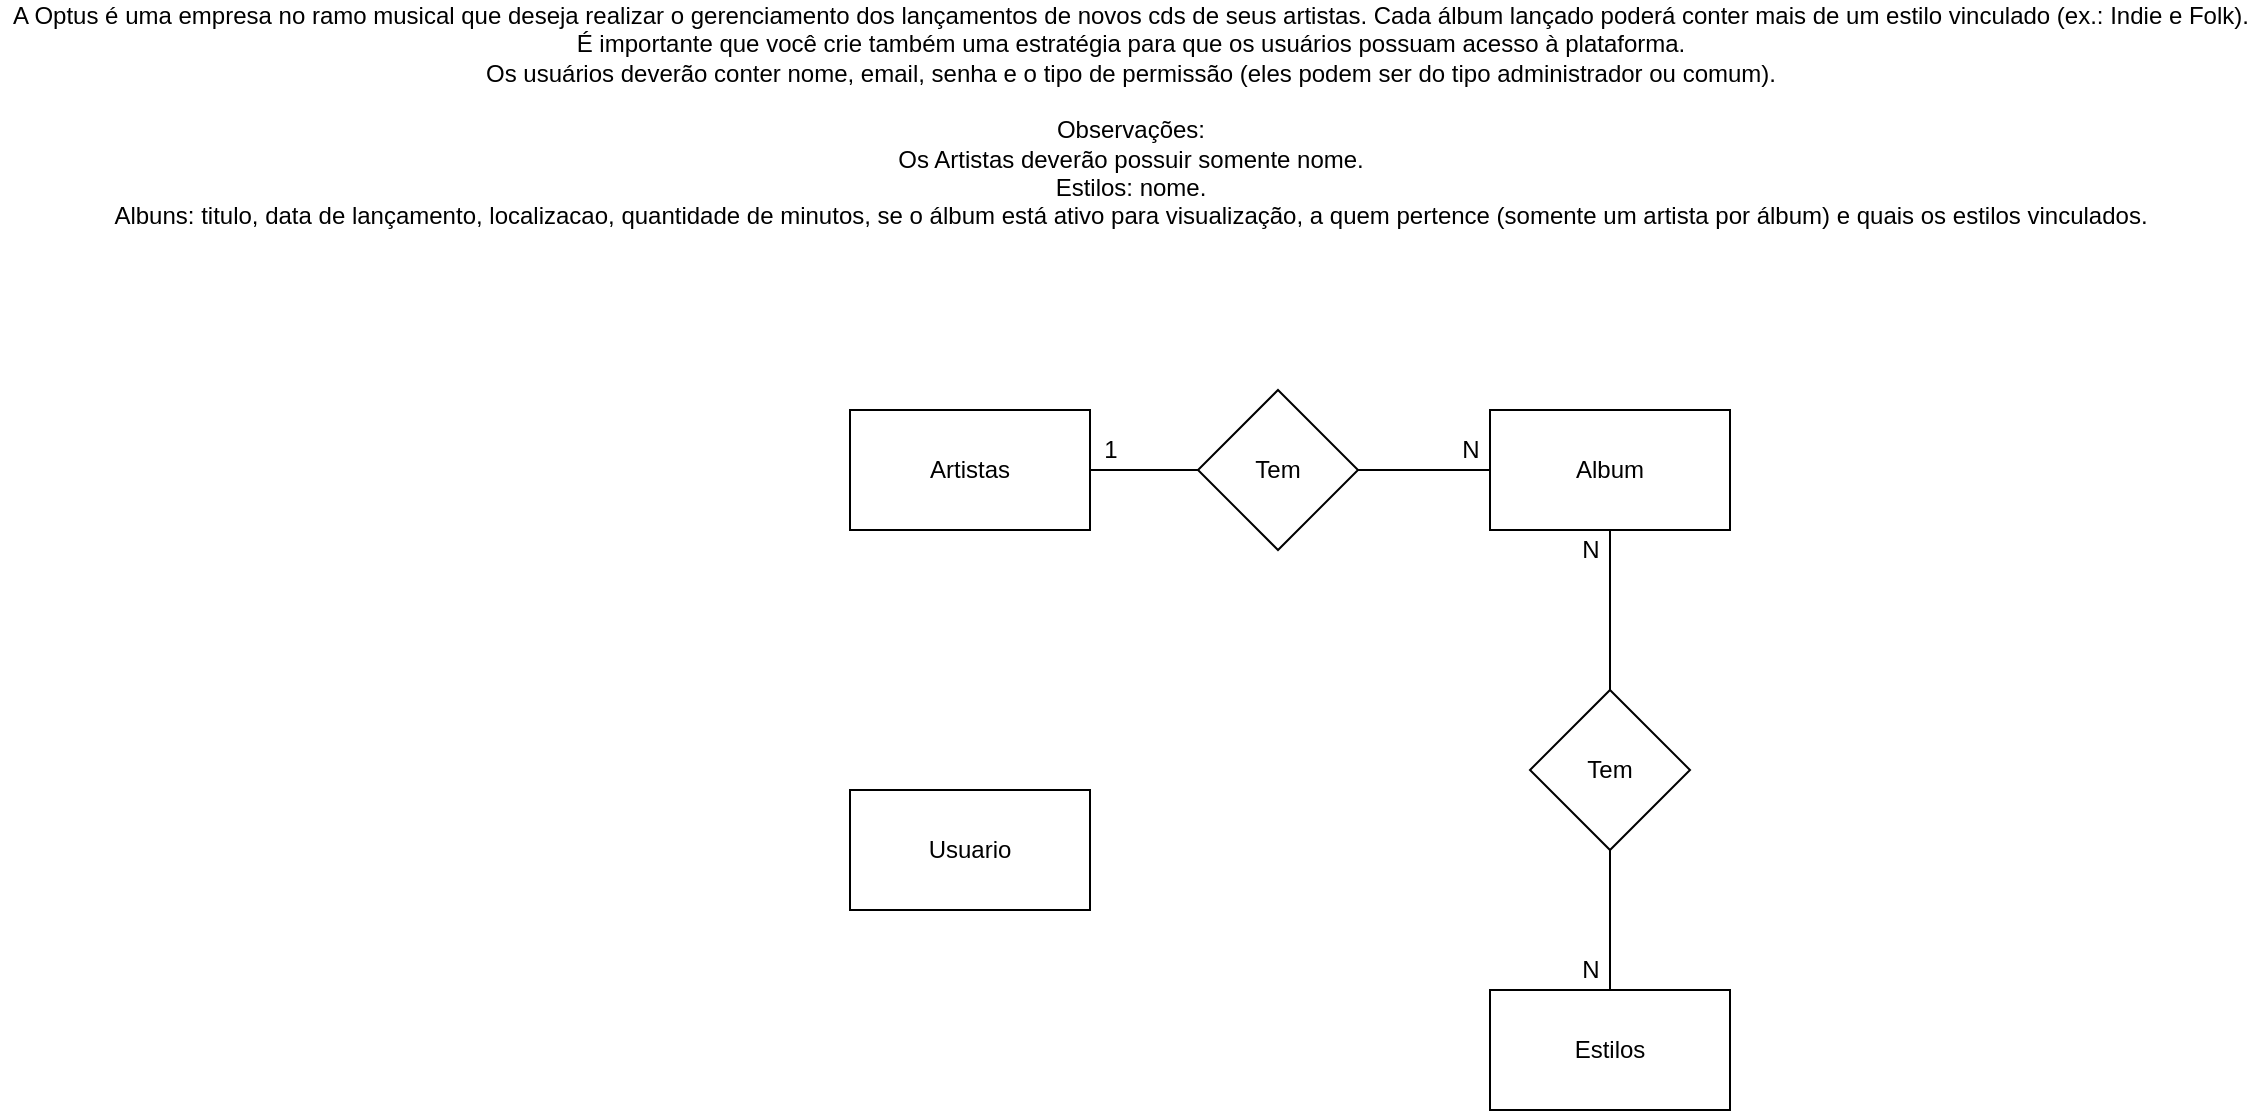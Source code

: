 <mxfile version="14.4.3" type="device" pages="2"><diagram id="advkUXlu_8pE-ZaOyPoJ" name="Page-1"><mxGraphModel dx="2012" dy="662" grid="1" gridSize="10" guides="1" tooltips="1" connect="1" arrows="1" fold="1" page="1" pageScale="1" pageWidth="827" pageHeight="1169" math="0" shadow="0"><root><mxCell id="0"/><mxCell id="1" parent="0"/><mxCell id="mKBAxjcfQjeV3LYiC5Y_-1" value="&lt;div&gt;A Optus é uma empresa no ramo musical que deseja realizar o gerenciamento dos lançamentos de novos cds de seus artistas. Cada álbum lançado poderá conter mais de um estilo vinculado (ex.: Indie e Folk).&lt;/div&gt;&lt;div&gt;É importante que você crie também uma estratégia para que os usuários possuam acesso à plataforma.&lt;/div&gt;&lt;div&gt;Os usuários deverão conter nome, email, senha e o tipo de permissão (eles podem ser do tipo administrador ou comum).&lt;/div&gt;&lt;div&gt;&lt;br&gt;&lt;/div&gt;&lt;div&gt;Observações:&lt;/div&gt;&lt;div&gt;Os Artistas deverão possuir somente nome.&lt;/div&gt;&lt;div&gt;Estilos: nome.&lt;/div&gt;&lt;div&gt;Albuns: titulo, data de lançamento, localizacao, quantidade de minutos, se o álbum está ativo para visualização, a quem pertence (somente um artista por álbum) e quais os estilos vinculados.&lt;/div&gt;&lt;div&gt;&lt;br&gt;&lt;/div&gt;" style="text;html=1;align=center;verticalAlign=middle;resizable=0;points=[];autosize=1;" vertex="1" parent="1"><mxGeometry x="-265" y="45" width="1130" height="130" as="geometry"/></mxCell><mxCell id="mKBAxjcfQjeV3LYiC5Y_-25" value="" style="edgeStyle=orthogonalEdgeStyle;rounded=0;orthogonalLoop=1;jettySize=auto;html=1;endArrow=none;endFill=0;" edge="1" parent="1" source="mKBAxjcfQjeV3LYiC5Y_-2" target="mKBAxjcfQjeV3LYiC5Y_-17"><mxGeometry relative="1" as="geometry"/></mxCell><mxCell id="mKBAxjcfQjeV3LYiC5Y_-2" value="Album" style="whiteSpace=wrap;html=1;" vertex="1" parent="1"><mxGeometry x="480" y="250" width="120" height="60" as="geometry"/></mxCell><mxCell id="mKBAxjcfQjeV3LYiC5Y_-4" value="Usuario" style="whiteSpace=wrap;html=1;" vertex="1" parent="1"><mxGeometry x="160" y="440" width="120" height="60" as="geometry"/></mxCell><mxCell id="mKBAxjcfQjeV3LYiC5Y_-8" value="Artistas" style="whiteSpace=wrap;html=1;" vertex="1" parent="1"><mxGeometry x="160" y="250" width="120" height="60" as="geometry"/></mxCell><mxCell id="mKBAxjcfQjeV3LYiC5Y_-24" value="" style="edgeStyle=orthogonalEdgeStyle;rounded=0;orthogonalLoop=1;jettySize=auto;html=1;endArrow=none;endFill=0;" edge="1" parent="1" source="mKBAxjcfQjeV3LYiC5Y_-9" target="mKBAxjcfQjeV3LYiC5Y_-22"><mxGeometry relative="1" as="geometry"/></mxCell><mxCell id="mKBAxjcfQjeV3LYiC5Y_-9" value="Estilos" style="whiteSpace=wrap;html=1;" vertex="1" parent="1"><mxGeometry x="480" y="540" width="120" height="60" as="geometry"/></mxCell><mxCell id="mKBAxjcfQjeV3LYiC5Y_-16" value="1" style="text;html=1;align=center;verticalAlign=middle;resizable=0;points=[];autosize=1;" vertex="1" parent="1"><mxGeometry x="280" y="260" width="20" height="20" as="geometry"/></mxCell><mxCell id="mKBAxjcfQjeV3LYiC5Y_-18" value="" style="edgeStyle=orthogonalEdgeStyle;rounded=0;orthogonalLoop=1;jettySize=auto;html=1;endArrow=none;endFill=0;" edge="1" parent="1" source="mKBAxjcfQjeV3LYiC5Y_-17" target="mKBAxjcfQjeV3LYiC5Y_-8"><mxGeometry relative="1" as="geometry"/></mxCell><mxCell id="mKBAxjcfQjeV3LYiC5Y_-19" value="" style="edgeStyle=orthogonalEdgeStyle;rounded=0;orthogonalLoop=1;jettySize=auto;html=1;endArrow=none;endFill=0;" edge="1" parent="1" source="mKBAxjcfQjeV3LYiC5Y_-17" target="mKBAxjcfQjeV3LYiC5Y_-2"><mxGeometry relative="1" as="geometry"/></mxCell><mxCell id="mKBAxjcfQjeV3LYiC5Y_-17" value="Tem" style="rhombus;whiteSpace=wrap;html=1;" vertex="1" parent="1"><mxGeometry x="334" y="240" width="80" height="80" as="geometry"/></mxCell><mxCell id="mKBAxjcfQjeV3LYiC5Y_-20" value="N" style="text;html=1;align=center;verticalAlign=middle;resizable=0;points=[];autosize=1;" vertex="1" parent="1"><mxGeometry x="460" y="260" width="20" height="20" as="geometry"/></mxCell><mxCell id="mKBAxjcfQjeV3LYiC5Y_-23" value="" style="edgeStyle=orthogonalEdgeStyle;rounded=0;orthogonalLoop=1;jettySize=auto;html=1;endArrow=none;endFill=0;" edge="1" parent="1" source="mKBAxjcfQjeV3LYiC5Y_-22" target="mKBAxjcfQjeV3LYiC5Y_-2"><mxGeometry relative="1" as="geometry"/></mxCell><mxCell id="mKBAxjcfQjeV3LYiC5Y_-22" value="Tem" style="rhombus;whiteSpace=wrap;html=1;" vertex="1" parent="1"><mxGeometry x="500" y="390" width="80" height="80" as="geometry"/></mxCell><mxCell id="mKBAxjcfQjeV3LYiC5Y_-27" value="N" style="text;html=1;align=center;verticalAlign=middle;resizable=0;points=[];autosize=1;" vertex="1" parent="1"><mxGeometry x="520" y="310" width="20" height="20" as="geometry"/></mxCell><mxCell id="mKBAxjcfQjeV3LYiC5Y_-29" value="N" style="text;html=1;align=center;verticalAlign=middle;resizable=0;points=[];autosize=1;" vertex="1" parent="1"><mxGeometry x="520" y="520" width="20" height="20" as="geometry"/></mxCell></root></mxGraphModel></diagram><diagram id="kFU8PO_DucWthXR6L2xb" name="Page-2"><mxGraphModel dx="1422" dy="794" grid="1" gridSize="10" guides="1" tooltips="1" connect="1" arrows="1" fold="1" page="1" pageScale="1" pageWidth="827" pageHeight="1169" math="0" shadow="0"><root><mxCell id="Ut54JTg2vyGY_7yBM1Sn-0"/><mxCell id="Ut54JTg2vyGY_7yBM1Sn-1" parent="Ut54JTg2vyGY_7yBM1Sn-0"/><mxCell id="_aAdcAtg879aGw7TQQk--0" value="Album" style="shape=table;startSize=30;container=1;collapsible=1;childLayout=tableLayout;fixedRows=1;rowLines=0;fontStyle=1;align=center;resizeLast=1;" vertex="1" parent="Ut54JTg2vyGY_7yBM1Sn-1"><mxGeometry x="324" y="80" width="180" height="310" as="geometry"/></mxCell><mxCell id="_aAdcAtg879aGw7TQQk--1" value="" style="shape=partialRectangle;collapsible=0;dropTarget=0;pointerEvents=0;fillColor=none;top=0;left=0;bottom=0;right=0;points=[[0,0.5],[1,0.5]];portConstraint=eastwest;" vertex="1" parent="_aAdcAtg879aGw7TQQk--0"><mxGeometry y="30" width="180" height="30" as="geometry"/></mxCell><mxCell id="_aAdcAtg879aGw7TQQk--2" value="PK" style="shape=partialRectangle;connectable=0;fillColor=none;top=0;left=0;bottom=0;right=0;fontStyle=1;overflow=hidden;" vertex="1" parent="_aAdcAtg879aGw7TQQk--1"><mxGeometry width="56" height="30" as="geometry"/></mxCell><mxCell id="_aAdcAtg879aGw7TQQk--3" value="IDAlbum" style="shape=partialRectangle;connectable=0;fillColor=none;top=0;left=0;bottom=0;right=0;align=left;spacingLeft=6;fontStyle=5;overflow=hidden;" vertex="1" parent="_aAdcAtg879aGw7TQQk--1"><mxGeometry x="56" width="124" height="30" as="geometry"/></mxCell><mxCell id="76BSl8tL5gBUvri7qABh-1" value="" style="shape=partialRectangle;collapsible=0;dropTarget=0;pointerEvents=0;fillColor=none;top=0;left=0;bottom=0;right=0;points=[[0,0.5],[1,0.5]];portConstraint=eastwest;" vertex="1" parent="_aAdcAtg879aGw7TQQk--0"><mxGeometry y="60" width="180" height="30" as="geometry"/></mxCell><mxCell id="76BSl8tL5gBUvri7qABh-2" value="FK" style="shape=partialRectangle;connectable=0;fillColor=none;top=0;left=0;bottom=0;right=0;fontStyle=1;overflow=hidden;" vertex="1" parent="76BSl8tL5gBUvri7qABh-1"><mxGeometry width="56" height="30" as="geometry"/></mxCell><mxCell id="76BSl8tL5gBUvri7qABh-3" value="IDArtistas" style="shape=partialRectangle;connectable=0;fillColor=none;top=0;left=0;bottom=0;right=0;align=left;spacingLeft=6;fontStyle=5;overflow=hidden;" vertex="1" parent="76BSl8tL5gBUvri7qABh-1"><mxGeometry x="56" width="124" height="30" as="geometry"/></mxCell><mxCell id="_aAdcAtg879aGw7TQQk--7" value="" style="shape=partialRectangle;collapsible=0;dropTarget=0;pointerEvents=0;fillColor=none;top=0;left=0;bottom=0;right=0;points=[[0,0.5],[1,0.5]];portConstraint=eastwest;" vertex="1" parent="_aAdcAtg879aGw7TQQk--0"><mxGeometry y="90" width="180" height="30" as="geometry"/></mxCell><mxCell id="_aAdcAtg879aGw7TQQk--8" value="" style="shape=partialRectangle;connectable=0;fillColor=none;top=0;left=0;bottom=0;right=0;editable=1;overflow=hidden;" vertex="1" parent="_aAdcAtg879aGw7TQQk--7"><mxGeometry width="56" height="30" as="geometry"/></mxCell><mxCell id="_aAdcAtg879aGw7TQQk--9" value="Titulo" style="shape=partialRectangle;connectable=0;fillColor=none;top=0;left=0;bottom=0;right=0;align=left;spacingLeft=6;overflow=hidden;" vertex="1" parent="_aAdcAtg879aGw7TQQk--7"><mxGeometry x="56" width="124" height="30" as="geometry"/></mxCell><mxCell id="UGlyQ1Zcsnyn_oyDk9oR-0" value="" style="shape=partialRectangle;collapsible=0;dropTarget=0;pointerEvents=0;fillColor=none;top=0;left=0;bottom=0;right=0;points=[[0,0.5],[1,0.5]];portConstraint=eastwest;" vertex="1" parent="_aAdcAtg879aGw7TQQk--0"><mxGeometry y="120" width="180" height="30" as="geometry"/></mxCell><mxCell id="UGlyQ1Zcsnyn_oyDk9oR-1" value="" style="shape=partialRectangle;connectable=0;fillColor=none;top=0;left=0;bottom=0;right=0;editable=1;overflow=hidden;" vertex="1" parent="UGlyQ1Zcsnyn_oyDk9oR-0"><mxGeometry width="56" height="30" as="geometry"/></mxCell><mxCell id="UGlyQ1Zcsnyn_oyDk9oR-2" value="DataLancamento" style="shape=partialRectangle;connectable=0;fillColor=none;top=0;left=0;bottom=0;right=0;align=left;spacingLeft=6;overflow=hidden;" vertex="1" parent="UGlyQ1Zcsnyn_oyDk9oR-0"><mxGeometry x="56" width="124" height="30" as="geometry"/></mxCell><mxCell id="bUFUUVqchfYxjeDgYITA-0" value="" style="shape=partialRectangle;collapsible=0;dropTarget=0;pointerEvents=0;fillColor=none;top=0;left=0;bottom=0;right=0;points=[[0,0.5],[1,0.5]];portConstraint=eastwest;" vertex="1" parent="_aAdcAtg879aGw7TQQk--0"><mxGeometry y="150" width="180" height="30" as="geometry"/></mxCell><mxCell id="bUFUUVqchfYxjeDgYITA-1" value="" style="shape=partialRectangle;connectable=0;fillColor=none;top=0;left=0;bottom=0;right=0;editable=1;overflow=hidden;" vertex="1" parent="bUFUUVqchfYxjeDgYITA-0"><mxGeometry width="56" height="30" as="geometry"/></mxCell><mxCell id="bUFUUVqchfYxjeDgYITA-2" value="Localização" style="shape=partialRectangle;connectable=0;fillColor=none;top=0;left=0;bottom=0;right=0;align=left;spacingLeft=6;overflow=hidden;" vertex="1" parent="bUFUUVqchfYxjeDgYITA-0"><mxGeometry x="56" width="124" height="30" as="geometry"/></mxCell><mxCell id="FJ6h0UFkSGw_mgrkRA9M-0" value="" style="shape=partialRectangle;collapsible=0;dropTarget=0;pointerEvents=0;fillColor=none;top=0;left=0;bottom=0;right=0;points=[[0,0.5],[1,0.5]];portConstraint=eastwest;" vertex="1" parent="_aAdcAtg879aGw7TQQk--0"><mxGeometry y="180" width="180" height="30" as="geometry"/></mxCell><mxCell id="FJ6h0UFkSGw_mgrkRA9M-1" value="" style="shape=partialRectangle;connectable=0;fillColor=none;top=0;left=0;bottom=0;right=0;editable=1;overflow=hidden;" vertex="1" parent="FJ6h0UFkSGw_mgrkRA9M-0"><mxGeometry width="56" height="30" as="geometry"/></mxCell><mxCell id="FJ6h0UFkSGw_mgrkRA9M-2" value="Quantidade de min." style="shape=partialRectangle;connectable=0;fillColor=none;top=0;left=0;bottom=0;right=0;align=left;spacingLeft=6;overflow=hidden;" vertex="1" parent="FJ6h0UFkSGw_mgrkRA9M-0"><mxGeometry x="56" width="124" height="30" as="geometry"/></mxCell><mxCell id="yhG9aryrZdjAo7Ia584C-0" value="" style="shape=partialRectangle;collapsible=0;dropTarget=0;pointerEvents=0;fillColor=none;top=0;left=0;bottom=0;right=0;points=[[0,0.5],[1,0.5]];portConstraint=eastwest;" vertex="1" parent="_aAdcAtg879aGw7TQQk--0"><mxGeometry y="210" width="180" height="30" as="geometry"/></mxCell><mxCell id="yhG9aryrZdjAo7Ia584C-1" value="" style="shape=partialRectangle;connectable=0;fillColor=none;top=0;left=0;bottom=0;right=0;editable=1;overflow=hidden;" vertex="1" parent="yhG9aryrZdjAo7Ia584C-0"><mxGeometry width="56" height="30" as="geometry"/></mxCell><mxCell id="yhG9aryrZdjAo7Ia584C-2" value="Ativo ou não" style="shape=partialRectangle;connectable=0;fillColor=none;top=0;left=0;bottom=0;right=0;align=left;spacingLeft=6;overflow=hidden;" vertex="1" parent="yhG9aryrZdjAo7Ia584C-0"><mxGeometry x="56" width="124" height="30" as="geometry"/></mxCell><mxCell id="C4iFhGQ_Sf-QBYOGpHyL-0" value="" style="shape=partialRectangle;collapsible=0;dropTarget=0;pointerEvents=0;fillColor=none;top=0;left=0;bottom=0;right=0;points=[[0,0.5],[1,0.5]];portConstraint=eastwest;" vertex="1" parent="_aAdcAtg879aGw7TQQk--0"><mxGeometry y="240" width="180" height="30" as="geometry"/></mxCell><mxCell id="C4iFhGQ_Sf-QBYOGpHyL-1" value="" style="shape=partialRectangle;connectable=0;fillColor=none;top=0;left=0;bottom=0;right=0;editable=1;overflow=hidden;" vertex="1" parent="C4iFhGQ_Sf-QBYOGpHyL-0"><mxGeometry width="56" height="30" as="geometry"/></mxCell><mxCell id="C4iFhGQ_Sf-QBYOGpHyL-2" value="Compositor" style="shape=partialRectangle;connectable=0;fillColor=none;top=0;left=0;bottom=0;right=0;align=left;spacingLeft=6;overflow=hidden;" vertex="1" parent="C4iFhGQ_Sf-QBYOGpHyL-0"><mxGeometry x="56" width="124" height="30" as="geometry"/></mxCell><mxCell id="KqdzWZ8Li6Vx0hA9w0V_-0" value="" style="shape=partialRectangle;collapsible=0;dropTarget=0;pointerEvents=0;fillColor=none;top=0;left=0;bottom=0;right=0;points=[[0,0.5],[1,0.5]];portConstraint=eastwest;" vertex="1" parent="_aAdcAtg879aGw7TQQk--0"><mxGeometry y="270" width="180" height="30" as="geometry"/></mxCell><mxCell id="KqdzWZ8Li6Vx0hA9w0V_-1" value="" style="shape=partialRectangle;connectable=0;fillColor=none;top=0;left=0;bottom=0;right=0;editable=1;overflow=hidden;" vertex="1" parent="KqdzWZ8Li6Vx0hA9w0V_-0"><mxGeometry width="56" height="30" as="geometry"/></mxCell><mxCell id="KqdzWZ8Li6Vx0hA9w0V_-2" value="Estilos vinculados" style="shape=partialRectangle;connectable=0;fillColor=none;top=0;left=0;bottom=0;right=0;align=left;spacingLeft=6;overflow=hidden;" vertex="1" parent="KqdzWZ8Li6Vx0hA9w0V_-0"><mxGeometry x="56" width="124" height="30" as="geometry"/></mxCell><mxCell id="wFsiSLpTTDGNGTcfz6b7-0" value="Usuario" style="shape=table;startSize=30;container=1;collapsible=1;childLayout=tableLayout;fixedRows=1;rowLines=0;fontStyle=1;align=center;resizeLast=1;" vertex="1" parent="Ut54JTg2vyGY_7yBM1Sn-1"><mxGeometry x="40" y="240" width="180" height="190" as="geometry"/></mxCell><mxCell id="wFsiSLpTTDGNGTcfz6b7-1" value="" style="shape=partialRectangle;collapsible=0;dropTarget=0;pointerEvents=0;fillColor=none;top=0;left=0;bottom=0;right=0;points=[[0,0.5],[1,0.5]];portConstraint=eastwest;" vertex="1" parent="wFsiSLpTTDGNGTcfz6b7-0"><mxGeometry y="30" width="180" height="30" as="geometry"/></mxCell><mxCell id="wFsiSLpTTDGNGTcfz6b7-2" value="PK" style="shape=partialRectangle;connectable=0;fillColor=none;top=0;left=0;bottom=0;right=0;fontStyle=1;overflow=hidden;" vertex="1" parent="wFsiSLpTTDGNGTcfz6b7-1"><mxGeometry width="60" height="30" as="geometry"/></mxCell><mxCell id="wFsiSLpTTDGNGTcfz6b7-3" value="IDUsuario" style="shape=partialRectangle;connectable=0;fillColor=none;top=0;left=0;bottom=0;right=0;align=left;spacingLeft=6;fontStyle=5;overflow=hidden;" vertex="1" parent="wFsiSLpTTDGNGTcfz6b7-1"><mxGeometry x="60" width="120" height="30" as="geometry"/></mxCell><mxCell id="wFsiSLpTTDGNGTcfz6b7-7" value="" style="shape=partialRectangle;collapsible=0;dropTarget=0;pointerEvents=0;fillColor=none;top=0;left=0;bottom=0;right=0;points=[[0,0.5],[1,0.5]];portConstraint=eastwest;" vertex="1" parent="wFsiSLpTTDGNGTcfz6b7-0"><mxGeometry y="60" width="180" height="30" as="geometry"/></mxCell><mxCell id="wFsiSLpTTDGNGTcfz6b7-8" value="" style="shape=partialRectangle;connectable=0;fillColor=none;top=0;left=0;bottom=0;right=0;editable=1;overflow=hidden;" vertex="1" parent="wFsiSLpTTDGNGTcfz6b7-7"><mxGeometry width="60" height="30" as="geometry"/></mxCell><mxCell id="wFsiSLpTTDGNGTcfz6b7-9" value="Nome" style="shape=partialRectangle;connectable=0;fillColor=none;top=0;left=0;bottom=0;right=0;align=left;spacingLeft=6;overflow=hidden;" vertex="1" parent="wFsiSLpTTDGNGTcfz6b7-7"><mxGeometry x="60" width="120" height="30" as="geometry"/></mxCell><mxCell id="gXFKgFdyzARGE0cjefDV-0" value="" style="shape=partialRectangle;collapsible=0;dropTarget=0;pointerEvents=0;fillColor=none;top=0;left=0;bottom=0;right=0;points=[[0,0.5],[1,0.5]];portConstraint=eastwest;" vertex="1" parent="wFsiSLpTTDGNGTcfz6b7-0"><mxGeometry y="90" width="180" height="30" as="geometry"/></mxCell><mxCell id="gXFKgFdyzARGE0cjefDV-1" value="" style="shape=partialRectangle;connectable=0;fillColor=none;top=0;left=0;bottom=0;right=0;editable=1;overflow=hidden;" vertex="1" parent="gXFKgFdyzARGE0cjefDV-0"><mxGeometry width="60" height="30" as="geometry"/></mxCell><mxCell id="gXFKgFdyzARGE0cjefDV-2" value="Email" style="shape=partialRectangle;connectable=0;fillColor=none;top=0;left=0;bottom=0;right=0;align=left;spacingLeft=6;overflow=hidden;" vertex="1" parent="gXFKgFdyzARGE0cjefDV-0"><mxGeometry x="60" width="120" height="30" as="geometry"/></mxCell><mxCell id="d2MHkqWnhfiHxp_svihJ-0" value="" style="shape=partialRectangle;collapsible=0;dropTarget=0;pointerEvents=0;fillColor=none;top=0;left=0;bottom=0;right=0;points=[[0,0.5],[1,0.5]];portConstraint=eastwest;" vertex="1" parent="wFsiSLpTTDGNGTcfz6b7-0"><mxGeometry y="120" width="180" height="30" as="geometry"/></mxCell><mxCell id="d2MHkqWnhfiHxp_svihJ-1" value="" style="shape=partialRectangle;connectable=0;fillColor=none;top=0;left=0;bottom=0;right=0;editable=1;overflow=hidden;" vertex="1" parent="d2MHkqWnhfiHxp_svihJ-0"><mxGeometry width="60" height="30" as="geometry"/></mxCell><mxCell id="d2MHkqWnhfiHxp_svihJ-2" value="Senha" style="shape=partialRectangle;connectable=0;fillColor=none;top=0;left=0;bottom=0;right=0;align=left;spacingLeft=6;overflow=hidden;" vertex="1" parent="d2MHkqWnhfiHxp_svihJ-0"><mxGeometry x="60" width="120" height="30" as="geometry"/></mxCell><mxCell id="ONOG7b_rtwRtzR2uc4qc-0" value="" style="shape=partialRectangle;collapsible=0;dropTarget=0;pointerEvents=0;fillColor=none;top=0;left=0;bottom=0;right=0;points=[[0,0.5],[1,0.5]];portConstraint=eastwest;" vertex="1" parent="wFsiSLpTTDGNGTcfz6b7-0"><mxGeometry y="150" width="180" height="30" as="geometry"/></mxCell><mxCell id="ONOG7b_rtwRtzR2uc4qc-1" value="" style="shape=partialRectangle;connectable=0;fillColor=none;top=0;left=0;bottom=0;right=0;editable=1;overflow=hidden;" vertex="1" parent="ONOG7b_rtwRtzR2uc4qc-0"><mxGeometry width="60" height="30" as="geometry"/></mxCell><mxCell id="ONOG7b_rtwRtzR2uc4qc-2" value="Tipo de permissão" style="shape=partialRectangle;connectable=0;fillColor=none;top=0;left=0;bottom=0;right=0;align=left;spacingLeft=6;overflow=hidden;" vertex="1" parent="ONOG7b_rtwRtzR2uc4qc-0"><mxGeometry x="60" width="120" height="30" as="geometry"/></mxCell><mxCell id="L74dpde9D2XyWWOXzheL-6" value="Artista" style="shape=table;startSize=30;container=1;collapsible=1;childLayout=tableLayout;fixedRows=1;rowLines=0;fontStyle=1;align=center;resizeLast=1;" vertex="1" parent="Ut54JTg2vyGY_7yBM1Sn-1"><mxGeometry x="40" y="80" width="180" height="100" as="geometry"/></mxCell><mxCell id="L74dpde9D2XyWWOXzheL-7" value="" style="shape=partialRectangle;collapsible=0;dropTarget=0;pointerEvents=0;fillColor=none;top=0;left=0;bottom=0;right=0;points=[[0,0.5],[1,0.5]];portConstraint=eastwest;" vertex="1" parent="L74dpde9D2XyWWOXzheL-6"><mxGeometry y="30" width="180" height="30" as="geometry"/></mxCell><mxCell id="L74dpde9D2XyWWOXzheL-8" value="PK" style="shape=partialRectangle;connectable=0;fillColor=none;top=0;left=0;bottom=0;right=0;fontStyle=1;overflow=hidden;" vertex="1" parent="L74dpde9D2XyWWOXzheL-7"><mxGeometry width="60" height="30" as="geometry"/></mxCell><mxCell id="L74dpde9D2XyWWOXzheL-9" value="IDArtista" style="shape=partialRectangle;connectable=0;fillColor=none;top=0;left=0;bottom=0;right=0;align=left;spacingLeft=6;fontStyle=5;overflow=hidden;" vertex="1" parent="L74dpde9D2XyWWOXzheL-7"><mxGeometry x="60" width="120" height="30" as="geometry"/></mxCell><mxCell id="L74dpde9D2XyWWOXzheL-13" value="" style="shape=partialRectangle;collapsible=0;dropTarget=0;pointerEvents=0;fillColor=none;top=0;left=0;bottom=0;right=0;points=[[0,0.5],[1,0.5]];portConstraint=eastwest;" vertex="1" parent="L74dpde9D2XyWWOXzheL-6"><mxGeometry y="60" width="180" height="30" as="geometry"/></mxCell><mxCell id="L74dpde9D2XyWWOXzheL-14" value="" style="shape=partialRectangle;connectable=0;fillColor=none;top=0;left=0;bottom=0;right=0;editable=1;overflow=hidden;" vertex="1" parent="L74dpde9D2XyWWOXzheL-13"><mxGeometry width="60" height="30" as="geometry"/></mxCell><mxCell id="L74dpde9D2XyWWOXzheL-15" value="Fucionario" style="shape=partialRectangle;connectable=0;fillColor=none;top=0;left=0;bottom=0;right=0;align=left;spacingLeft=6;overflow=hidden;" vertex="1" parent="L74dpde9D2XyWWOXzheL-13"><mxGeometry x="60" width="120" height="30" as="geometry"/></mxCell><mxCell id="6UDB_xq7S8Ww7DaDHmlY-0" value="Estilo" style="shape=table;startSize=30;container=1;collapsible=1;childLayout=tableLayout;fixedRows=1;rowLines=0;fontStyle=1;align=center;resizeLast=1;" vertex="1" parent="Ut54JTg2vyGY_7yBM1Sn-1"><mxGeometry x="340" y="440" width="180" height="100" as="geometry"/></mxCell><mxCell id="6UDB_xq7S8Ww7DaDHmlY-1" value="" style="shape=partialRectangle;collapsible=0;dropTarget=0;pointerEvents=0;fillColor=none;top=0;left=0;bottom=0;right=0;points=[[0,0.5],[1,0.5]];portConstraint=eastwest;" vertex="1" parent="6UDB_xq7S8Ww7DaDHmlY-0"><mxGeometry y="30" width="180" height="30" as="geometry"/></mxCell><mxCell id="6UDB_xq7S8Ww7DaDHmlY-2" value="PK" style="shape=partialRectangle;connectable=0;fillColor=none;top=0;left=0;bottom=0;right=0;fontStyle=1;overflow=hidden;" vertex="1" parent="6UDB_xq7S8Ww7DaDHmlY-1"><mxGeometry width="60" height="30" as="geometry"/></mxCell><mxCell id="6UDB_xq7S8Ww7DaDHmlY-3" value="IDEstilo" style="shape=partialRectangle;connectable=0;fillColor=none;top=0;left=0;bottom=0;right=0;align=left;spacingLeft=6;fontStyle=5;overflow=hidden;" vertex="1" parent="6UDB_xq7S8Ww7DaDHmlY-1"><mxGeometry x="60" width="120" height="30" as="geometry"/></mxCell><mxCell id="6UDB_xq7S8Ww7DaDHmlY-7" value="" style="shape=partialRectangle;collapsible=0;dropTarget=0;pointerEvents=0;fillColor=none;top=0;left=0;bottom=0;right=0;points=[[0,0.5],[1,0.5]];portConstraint=eastwest;" vertex="1" parent="6UDB_xq7S8Ww7DaDHmlY-0"><mxGeometry y="60" width="180" height="30" as="geometry"/></mxCell><mxCell id="6UDB_xq7S8Ww7DaDHmlY-8" value="" style="shape=partialRectangle;connectable=0;fillColor=none;top=0;left=0;bottom=0;right=0;editable=1;overflow=hidden;" vertex="1" parent="6UDB_xq7S8Ww7DaDHmlY-7"><mxGeometry width="60" height="30" as="geometry"/></mxCell><mxCell id="6UDB_xq7S8Ww7DaDHmlY-9" value="Nome" style="shape=partialRectangle;connectable=0;fillColor=none;top=0;left=0;bottom=0;right=0;align=left;spacingLeft=6;overflow=hidden;" vertex="1" parent="6UDB_xq7S8Ww7DaDHmlY-7"><mxGeometry x="60" width="120" height="30" as="geometry"/></mxCell><mxCell id="08LHJKvU4MnS0iFXZ07Q-0" value="" style="edgeStyle=entityRelationEdgeStyle;fontSize=12;html=1;endArrow=ERoneToMany;" edge="1" parent="Ut54JTg2vyGY_7yBM1Sn-1" source="L74dpde9D2XyWWOXzheL-7" target="76BSl8tL5gBUvri7qABh-1"><mxGeometry width="100" height="100" relative="1" as="geometry"><mxPoint x="360" y="460" as="sourcePoint"/><mxPoint x="460" y="360" as="targetPoint"/></mxGeometry></mxCell><mxCell id="VV1zB6os-DWuZcCTjYI_-0" value="AlbumEstilo" style="shape=table;startSize=30;container=1;collapsible=1;childLayout=tableLayout;fixedRows=1;rowLines=0;fontStyle=1;align=center;resizeLast=1;" vertex="1" parent="Ut54JTg2vyGY_7yBM1Sn-1"><mxGeometry x="610" y="200" width="180" height="100" as="geometry"/></mxCell><mxCell id="VV1zB6os-DWuZcCTjYI_-1" value="" style="shape=partialRectangle;collapsible=0;dropTarget=0;pointerEvents=0;fillColor=none;top=0;left=0;bottom=0;right=0;points=[[0,0.5],[1,0.5]];portConstraint=eastwest;" vertex="1" parent="VV1zB6os-DWuZcCTjYI_-0"><mxGeometry y="30" width="180" height="30" as="geometry"/></mxCell><mxCell id="VV1zB6os-DWuZcCTjYI_-2" value="FK" style="shape=partialRectangle;connectable=0;fillColor=none;top=0;left=0;bottom=0;right=0;fontStyle=1;overflow=hidden;" vertex="1" parent="VV1zB6os-DWuZcCTjYI_-1"><mxGeometry width="60" height="30" as="geometry"/></mxCell><mxCell id="VV1zB6os-DWuZcCTjYI_-3" value="IDAlbum" style="shape=partialRectangle;connectable=0;fillColor=none;top=0;left=0;bottom=0;right=0;align=left;spacingLeft=6;fontStyle=5;overflow=hidden;" vertex="1" parent="VV1zB6os-DWuZcCTjYI_-1"><mxGeometry x="60" width="120" height="30" as="geometry"/></mxCell><mxCell id="VV1zB6os-DWuZcCTjYI_-4" value="" style="shape=partialRectangle;collapsible=0;dropTarget=0;pointerEvents=0;fillColor=none;top=0;left=0;bottom=1;right=0;points=[[0,0.5],[1,0.5]];portConstraint=eastwest;" vertex="1" parent="VV1zB6os-DWuZcCTjYI_-0"><mxGeometry y="60" width="180" height="30" as="geometry"/></mxCell><mxCell id="VV1zB6os-DWuZcCTjYI_-5" value="FK" style="shape=partialRectangle;connectable=0;fillColor=none;top=0;left=0;bottom=0;right=0;fontStyle=1;overflow=hidden;" vertex="1" parent="VV1zB6os-DWuZcCTjYI_-4"><mxGeometry width="60" height="30" as="geometry"/></mxCell><mxCell id="VV1zB6os-DWuZcCTjYI_-6" value="IDEstilo" style="shape=partialRectangle;connectable=0;fillColor=none;top=0;left=0;bottom=0;right=0;align=left;spacingLeft=6;fontStyle=5;overflow=hidden;" vertex="1" parent="VV1zB6os-DWuZcCTjYI_-4"><mxGeometry x="60" width="120" height="30" as="geometry"/></mxCell><mxCell id="VV1zB6os-DWuZcCTjYI_-13" value="" style="edgeStyle=entityRelationEdgeStyle;fontSize=12;html=1;endArrow=ERoneToMany;" edge="1" parent="Ut54JTg2vyGY_7yBM1Sn-1" source="_aAdcAtg879aGw7TQQk--1" target="VV1zB6os-DWuZcCTjYI_-1"><mxGeometry width="100" height="100" relative="1" as="geometry"><mxPoint x="560" y="550" as="sourcePoint"/><mxPoint x="660" y="450" as="targetPoint"/></mxGeometry></mxCell><mxCell id="VV1zB6os-DWuZcCTjYI_-14" value="" style="edgeStyle=entityRelationEdgeStyle;fontSize=12;html=1;endArrow=ERoneToMany;" edge="1" parent="Ut54JTg2vyGY_7yBM1Sn-1" source="6UDB_xq7S8Ww7DaDHmlY-1" target="VV1zB6os-DWuZcCTjYI_-4"><mxGeometry width="100" height="100" relative="1" as="geometry"><mxPoint x="690" y="520" as="sourcePoint"/><mxPoint x="790" y="420" as="targetPoint"/></mxGeometry></mxCell></root></mxGraphModel></diagram></mxfile>